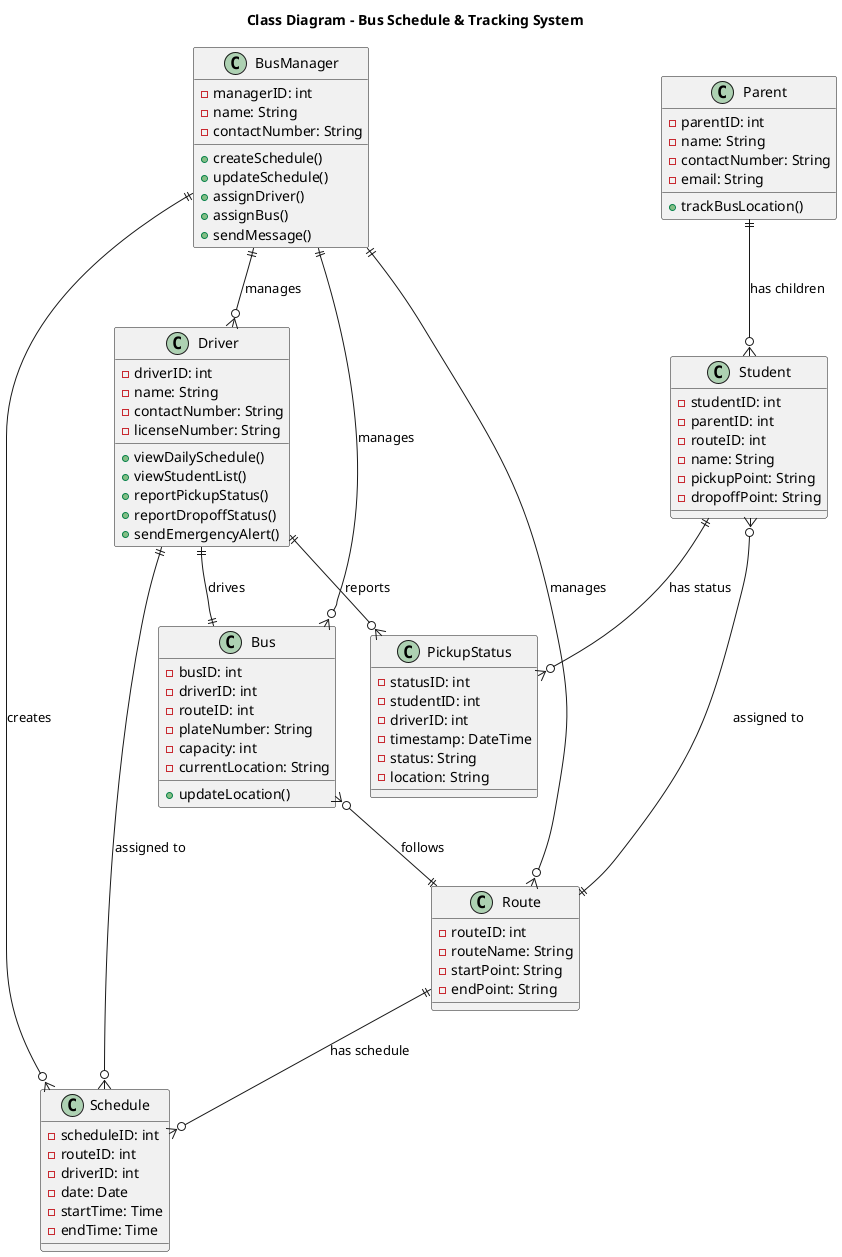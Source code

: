 @startuml
title Class Diagram - Bus Schedule & Tracking System

class Student{
    - studentID: int
    - parentID: int
    - routeID: int
    - name: String
    - pickupPoint: String
    - dropoffPoint: String
}

class Parent{
    - parentID: int
    - name: String
    - contactNumber: String
    - email: String
    + trackBusLocation()
}

class Bus{
    - busID: int
    - driverID: int
    - routeID: int
    - plateNumber: String
    - capacity: int
    - currentLocation: String
    + updateLocation()
}

class Driver{
    - driverID: int
    - name: String
    - contactNumber: String
    - licenseNumber: String
    + viewDailySchedule()
    + viewStudentList()
    + reportPickupStatus()
    + reportDropoffStatus()
    + sendEmergencyAlert()
}

class BusManager{
    - managerID: int
    - name: String
    - contactNumber: String
    + createSchedule()
    + updateSchedule()
    + assignDriver()
    + assignBus()
    + sendMessage()
}

class Route{
    - routeID: int
    - routeName: String
    - startPoint: String
    - endPoint: String
}

class Schedule{
    - scheduleID: int
    - routeID: int
    - driverID: int
    - date: Date
    - startTime: Time
    - endTime: Time
}

class PickupStatus{
    - statusID: int
    - studentID: int
    - driverID: int
    - timestamp: DateTime
    - status: String
    - location: String
}

' Relationships
Parent ||--o{ Student : "has children"
Student }o--|| Route : "assigned to"
Driver ||--|| Bus : "drives"
Bus }o--|| Route : "follows"
Route ||--o{ Schedule : "has schedule"
Driver ||--o{ Schedule : "assigned to"
Driver ||--o{ PickupStatus : "reports"
Student ||--o{ PickupStatus : "has status"
BusManager ||--o{ Driver : "manages"
BusManager ||--o{ Bus : "manages"
BusManager ||--o{ Route : "manages"
BusManager ||--o{ Schedule : "creates"

@enduml